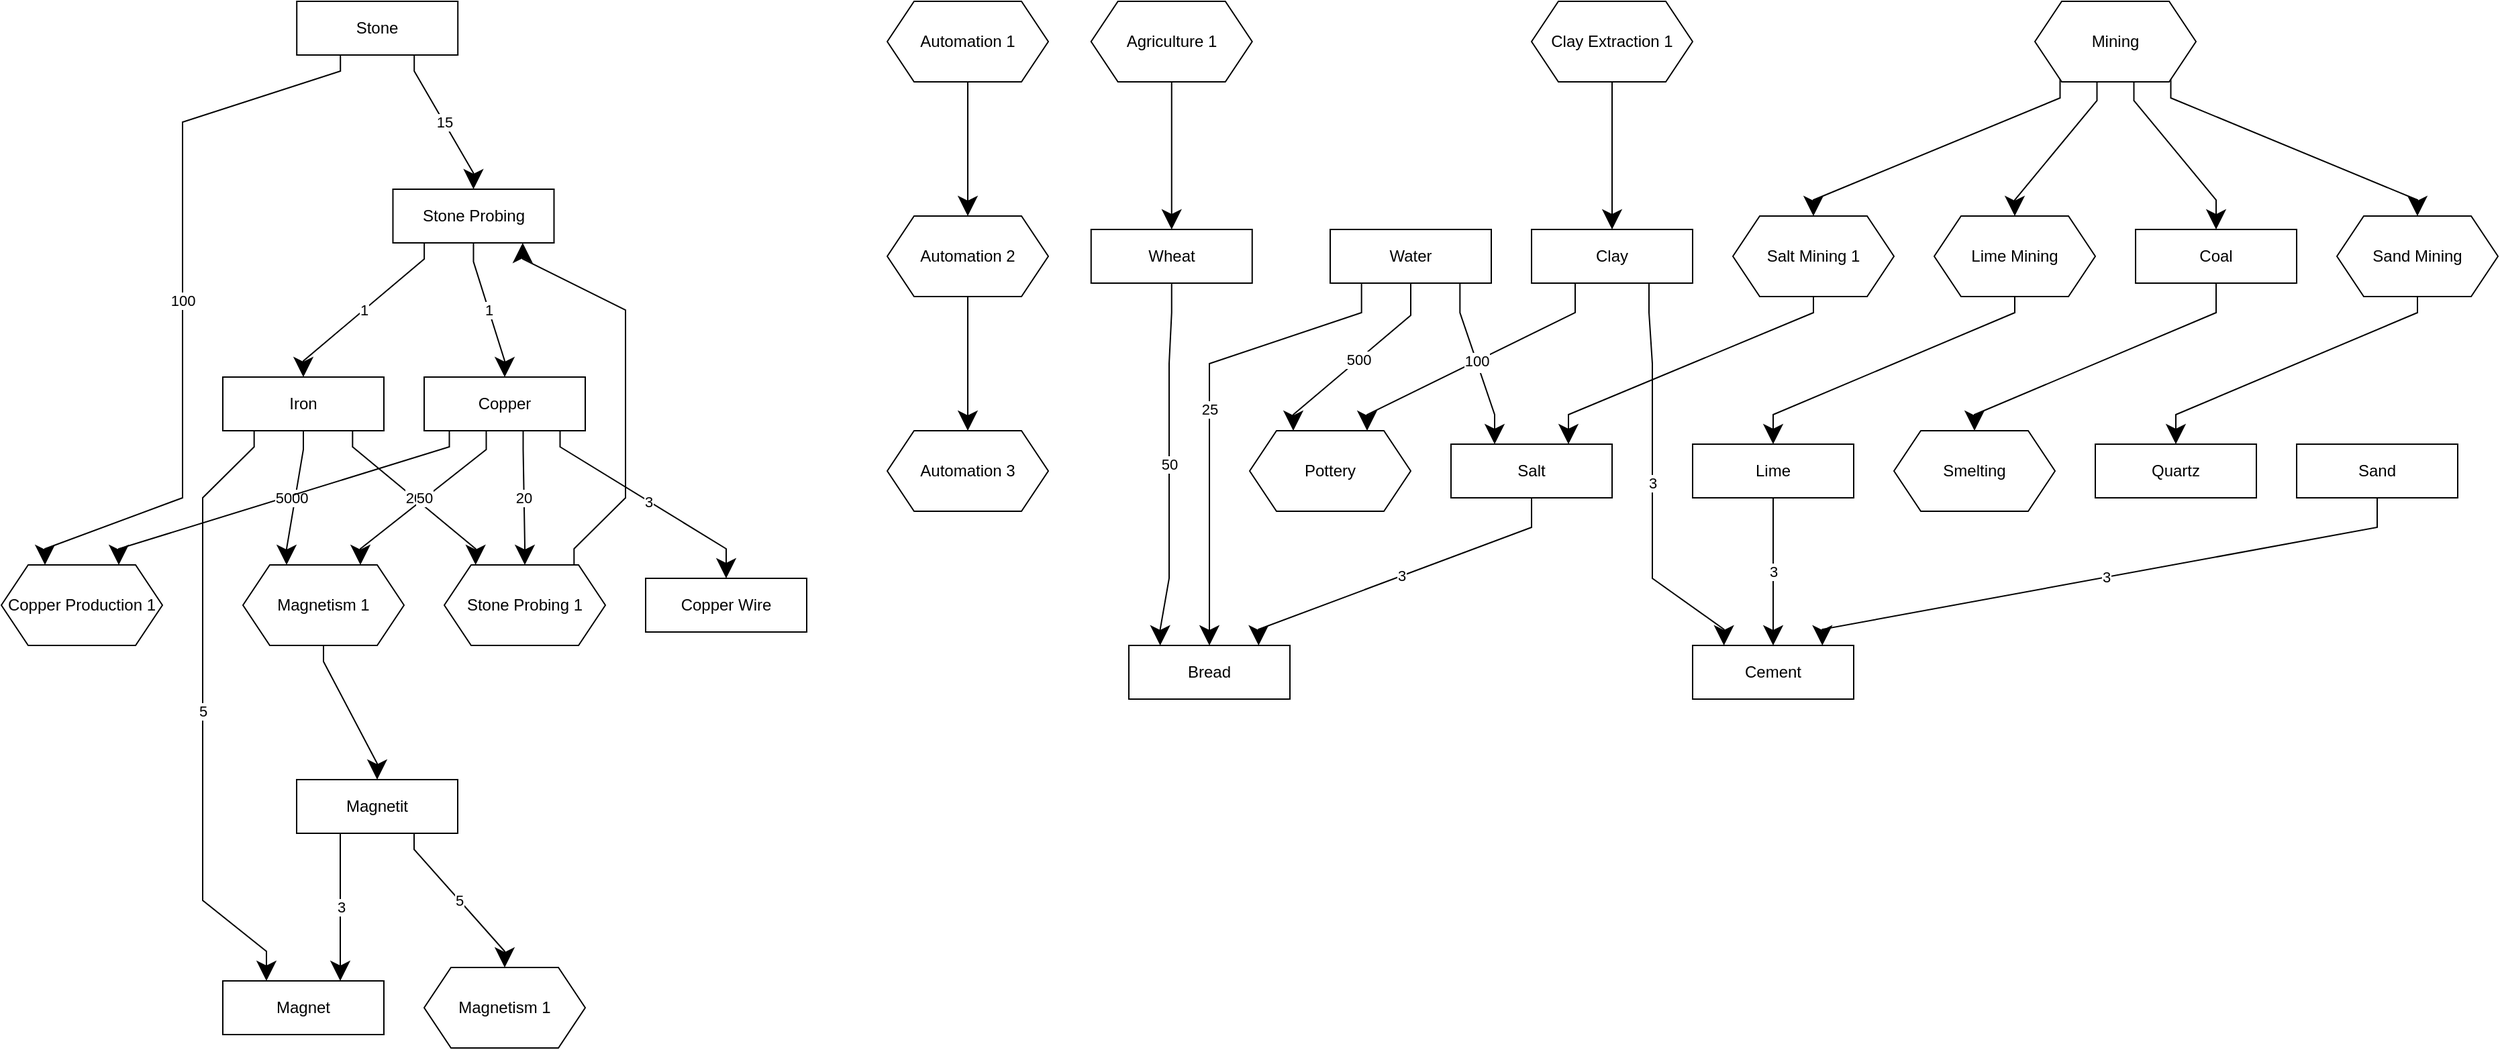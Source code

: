 <mxfile version="16.6.6" type="device"><diagram id="CeTVNoN6J5sdqTTeN6VV" name="Page-1"><mxGraphModel dx="1718" dy="928" grid="1" gridSize="10" guides="1" tooltips="0" connect="1" arrows="1" fold="1" page="0" pageScale="1" pageWidth="827" pageHeight="1169" math="0" shadow="0"><root><mxCell id="0"/><mxCell id="1" parent="0"/><mxCell id="TYY-OfF8i73t4bDMe9A3-23" value="100" style="edgeStyle=orthogonalEdgeStyle;orthogonalLoop=1;jettySize=auto;html=1;noEdgeStyle=1;orthogonal=1;endSize=12;rounded=0;" parent="1" source="TYY-OfF8i73t4bDMe9A3-15" target="TYY-OfF8i73t4bDMe9A3-21" edge="1"><mxGeometry relative="1" as="geometry"><Array as="points"><mxPoint x="225" y="334"/><mxPoint x="212.5" y="408"/></Array></mxGeometry></mxCell><mxCell id="TYY-OfF8i73t4bDMe9A3-30" value="20" style="edgeStyle=orthogonalEdgeStyle;orthogonalLoop=1;jettySize=auto;html=1;noEdgeStyle=1;orthogonal=1;endSize=12;rounded=0;" parent="1" source="TYY-OfF8i73t4bDMe9A3-15" target="TYY-OfF8i73t4bDMe9A3-29" edge="1"><mxGeometry relative="1" as="geometry"><Array as="points"><mxPoint x="261.667" y="332"/><mxPoint x="353.333" y="408"/></Array></mxGeometry></mxCell><mxCell id="TYY-OfF8i73t4bDMe9A3-37" value="5" style="edgeStyle=orthogonalEdgeStyle;orthogonalLoop=1;jettySize=auto;html=1;noEdgeStyle=1;orthogonal=1;endSize=12;rounded=0;" parent="1" source="TYY-OfF8i73t4bDMe9A3-15" target="TYY-OfF8i73t4bDMe9A3-35" edge="1"><mxGeometry relative="1" as="geometry"><Array as="points"><mxPoint x="188.333" y="332"/><mxPoint x="150" y="370"/><mxPoint x="150" y="530"/><mxPoint x="150" y="530"/><mxPoint x="150" y="670"/><mxPoint x="197.5" y="708"/></Array></mxGeometry></mxCell><mxCell id="TYY-OfF8i73t4bDMe9A3-15" value="Iron" style="rounded=0;whiteSpace=wrap;html=1;" parent="1" vertex="1"><mxGeometry x="165" y="280" width="120" height="40" as="geometry"/></mxCell><mxCell id="TYY-OfF8i73t4bDMe9A3-24" value="50" style="edgeStyle=orthogonalEdgeStyle;orthogonalLoop=1;jettySize=auto;html=1;noEdgeStyle=1;orthogonal=1;endSize=12;rounded=0;" parent="1" source="TYY-OfF8i73t4bDMe9A3-16" target="TYY-OfF8i73t4bDMe9A3-21" edge="1"><mxGeometry relative="1" as="geometry"><mxPoint x="260" y="360" as="targetPoint"/><Array as="points"><mxPoint x="361.25" y="334"/><mxPoint x="267.5" y="408"/></Array></mxGeometry></mxCell><mxCell id="TYY-OfF8i73t4bDMe9A3-27" value="50" style="edgeStyle=orthogonalEdgeStyle;orthogonalLoop=1;jettySize=auto;html=1;noEdgeStyle=1;orthogonal=1;endSize=12;rounded=0;" parent="1" source="TYY-OfF8i73t4bDMe9A3-16" target="TYY-OfF8i73t4bDMe9A3-26" edge="1"><mxGeometry relative="1" as="geometry"><Array as="points"><mxPoint x="333.75" y="332"/><mxPoint x="87.5" y="408"/></Array></mxGeometry></mxCell><mxCell id="TYY-OfF8i73t4bDMe9A3-31" value="20" style="edgeStyle=orthogonalEdgeStyle;orthogonalLoop=1;jettySize=auto;html=1;noEdgeStyle=1;orthogonal=1;endSize=12;rounded=0;" parent="1" source="TYY-OfF8i73t4bDMe9A3-16" target="TYY-OfF8i73t4bDMe9A3-29" edge="1"><mxGeometry relative="1" as="geometry"><Array as="points"><mxPoint x="388.75" y="334"/><mxPoint x="390" y="406"/></Array></mxGeometry></mxCell><mxCell id="TYY-OfF8i73t4bDMe9A3-38" value="3" style="edgeStyle=orthogonalEdgeStyle;orthogonalLoop=1;jettySize=auto;html=1;noEdgeStyle=1;orthogonal=1;endSize=12;rounded=0;" parent="1" source="TYY-OfF8i73t4bDMe9A3-16" target="TYY-OfF8i73t4bDMe9A3-34" edge="1"><mxGeometry relative="1" as="geometry"><Array as="points"><mxPoint x="416.25" y="332"/><mxPoint x="540" y="408"/></Array></mxGeometry></mxCell><mxCell id="TYY-OfF8i73t4bDMe9A3-16" value="Copper" style="rounded=0;whiteSpace=wrap;html=1;" parent="1" vertex="1"><mxGeometry x="315" y="280" width="120" height="40" as="geometry"/></mxCell><mxCell id="MSOPIZeujYxWpghLqatW-7" value="10" style="edgeStyle=orthogonalEdgeStyle;orthogonalLoop=1;jettySize=auto;html=1;noEdgeStyle=1;orthogonal=1;endSize=12;rounded=0;" edge="1" parent="1" source="TYY-OfF8i73t4bDMe9A3-17" target="MSOPIZeujYxWpghLqatW-5"><mxGeometry relative="1" as="geometry"><Array as="points"><mxPoint x="1086.667" y="232"/><mxPoint x="1112.5" y="308"/></Array></mxGeometry></mxCell><mxCell id="MSOPIZeujYxWpghLqatW-11" value="25" style="edgeStyle=orthogonalEdgeStyle;orthogonalLoop=1;jettySize=auto;html=1;noEdgeStyle=1;orthogonal=1;endSize=12;rounded=0;" edge="1" parent="1" source="TYY-OfF8i73t4bDMe9A3-17" target="MSOPIZeujYxWpghLqatW-8"><mxGeometry relative="1" as="geometry"><Array as="points"><mxPoint x="1013.333" y="232"/><mxPoint x="900" y="270"/><mxPoint x="900" y="430"/><mxPoint x="900" y="466"/></Array></mxGeometry></mxCell><mxCell id="MSOPIZeujYxWpghLqatW-18" value="500" style="edgeStyle=orthogonalEdgeStyle;orthogonalLoop=1;jettySize=auto;html=1;noEdgeStyle=1;orthogonal=1;endSize=12;rounded=0;" edge="1" parent="1" source="TYY-OfF8i73t4bDMe9A3-17" target="MSOPIZeujYxWpghLqatW-16"><mxGeometry relative="1" as="geometry"><Array as="points"><mxPoint x="1050" y="234"/><mxPoint x="962.5" y="308"/></Array></mxGeometry></mxCell><mxCell id="TYY-OfF8i73t4bDMe9A3-17" value="Water" style="rounded=0;whiteSpace=wrap;html=1;" parent="1" vertex="1"><mxGeometry x="990" y="170" width="120" height="40" as="geometry"/></mxCell><mxCell id="MSOPIZeujYxWpghLqatW-25" value="3" style="edgeStyle=orthogonalEdgeStyle;orthogonalLoop=1;jettySize=auto;html=1;noEdgeStyle=1;orthogonal=1;endSize=12;rounded=0;" edge="1" parent="1" source="TYY-OfF8i73t4bDMe9A3-18" target="MSOPIZeujYxWpghLqatW-22"><mxGeometry relative="1" as="geometry"><Array as="points"><mxPoint x="1770" y="392"/><mxPoint x="1356.667" y="468"/></Array></mxGeometry></mxCell><mxCell id="TYY-OfF8i73t4bDMe9A3-18" value="Sand" style="rounded=0;whiteSpace=wrap;html=1;" parent="1" vertex="1"><mxGeometry x="1710" y="330" width="120" height="40" as="geometry"/></mxCell><mxCell id="TYY-OfF8i73t4bDMe9A3-28" value="100" style="edgeStyle=orthogonalEdgeStyle;orthogonalLoop=1;jettySize=auto;html=1;noEdgeStyle=1;orthogonal=1;endSize=12;rounded=0;" parent="1" source="TYY-OfF8i73t4bDMe9A3-19" target="TYY-OfF8i73t4bDMe9A3-26" edge="1"><mxGeometry relative="1" as="geometry"><Array as="points"><mxPoint x="252.607" y="52"/><mxPoint x="135" y="90"/><mxPoint x="135" y="230"/><mxPoint x="135" y="230"/><mxPoint x="135" y="370"/><mxPoint x="32.5" y="408"/></Array></mxGeometry></mxCell><mxCell id="TYY-OfF8i73t4bDMe9A3-41" value="15" style="edgeStyle=orthogonalEdgeStyle;orthogonalLoop=1;jettySize=auto;html=1;noEdgeStyle=1;orthogonal=1;endSize=12;rounded=0;" parent="1" source="TYY-OfF8i73t4bDMe9A3-19" target="TYY-OfF8i73t4bDMe9A3-39" edge="1"><mxGeometry relative="1" as="geometry"><Array as="points"><mxPoint x="307.607" y="52"/><mxPoint x="351.738" y="128"/></Array></mxGeometry></mxCell><mxCell id="TYY-OfF8i73t4bDMe9A3-19" value="Stone" style="rounded=0;whiteSpace=wrap;html=1;" parent="1" vertex="1"><mxGeometry x="220.107" width="120" height="40" as="geometry"/></mxCell><mxCell id="TYY-OfF8i73t4bDMe9A3-33" value="5" style="edgeStyle=orthogonalEdgeStyle;orthogonalLoop=1;jettySize=auto;html=1;noEdgeStyle=1;orthogonal=1;endSize=12;rounded=0;" parent="1" source="TYY-OfF8i73t4bDMe9A3-20" target="TYY-OfF8i73t4bDMe9A3-32" edge="1"><mxGeometry relative="1" as="geometry"><Array as="points"><mxPoint x="307.5" y="632"/><mxPoint x="375" y="708"/></Array></mxGeometry></mxCell><mxCell id="TYY-OfF8i73t4bDMe9A3-36" value="3" style="edgeStyle=orthogonalEdgeStyle;orthogonalLoop=1;jettySize=auto;html=1;noEdgeStyle=1;orthogonal=1;endSize=12;rounded=0;" parent="1" source="TYY-OfF8i73t4bDMe9A3-20" target="TYY-OfF8i73t4bDMe9A3-35" edge="1"><mxGeometry relative="1" as="geometry"><Array as="points"><mxPoint x="252.5" y="632"/><mxPoint x="252.5" y="708"/></Array></mxGeometry></mxCell><mxCell id="TYY-OfF8i73t4bDMe9A3-20" value="Magnetit" style="rounded=0;whiteSpace=wrap;html=1;" parent="1" vertex="1"><mxGeometry x="220" y="580" width="120" height="40" as="geometry"/></mxCell><mxCell id="TYY-OfF8i73t4bDMe9A3-25" style="edgeStyle=orthogonalEdgeStyle;orthogonalLoop=1;jettySize=auto;html=1;noEdgeStyle=1;orthogonal=1;endSize=12;rounded=0;" parent="1" source="TYY-OfF8i73t4bDMe9A3-21" target="TYY-OfF8i73t4bDMe9A3-20" edge="1"><mxGeometry relative="1" as="geometry"><Array as="points"><mxPoint x="240" y="492"/><mxPoint x="280" y="568"/></Array></mxGeometry></mxCell><mxCell id="TYY-OfF8i73t4bDMe9A3-21" value="Magnetism 1" style="shape=hexagon;perimeter=hexagonPerimeter2;whiteSpace=wrap;html=1;fixedSize=1;" parent="1" vertex="1"><mxGeometry x="180" y="420" width="120" height="60" as="geometry"/></mxCell><mxCell id="TYY-OfF8i73t4bDMe9A3-26" value="Copper Production 1" style="shape=hexagon;perimeter=hexagonPerimeter2;whiteSpace=wrap;html=1;fixedSize=1;" parent="1" vertex="1"><mxGeometry y="420" width="120" height="60" as="geometry"/></mxCell><mxCell id="TYY-OfF8i73t4bDMe9A3-40" style="edgeStyle=orthogonalEdgeStyle;orthogonalLoop=1;jettySize=auto;html=1;noEdgeStyle=1;orthogonal=1;endSize=12;rounded=0;" parent="1" source="TYY-OfF8i73t4bDMe9A3-29" target="TYY-OfF8i73t4bDMe9A3-39" edge="1"><mxGeometry relative="1" as="geometry"><Array as="points"><mxPoint x="426.667" y="408"/><mxPoint x="465" y="370"/><mxPoint x="465" y="230"/><mxPoint x="388.405" y="192"/></Array></mxGeometry></mxCell><mxCell id="TYY-OfF8i73t4bDMe9A3-29" value="Stone Probing 1" style="shape=hexagon;perimeter=hexagonPerimeter2;whiteSpace=wrap;html=1;fixedSize=1;" parent="1" vertex="1"><mxGeometry x="330" y="420" width="120" height="60" as="geometry"/></mxCell><mxCell id="TYY-OfF8i73t4bDMe9A3-32" value="Magnetism 1" style="shape=hexagon;perimeter=hexagonPerimeter2;whiteSpace=wrap;html=1;fixedSize=1;" parent="1" vertex="1"><mxGeometry x="315" y="720" width="120" height="60" as="geometry"/></mxCell><mxCell id="TYY-OfF8i73t4bDMe9A3-34" value="Copper Wire" style="rounded=0;whiteSpace=wrap;html=1;" parent="1" vertex="1"><mxGeometry x="480" y="430" width="120" height="40" as="geometry"/></mxCell><mxCell id="TYY-OfF8i73t4bDMe9A3-35" value="Magnet" style="rounded=0;whiteSpace=wrap;html=1;" parent="1" vertex="1"><mxGeometry x="165" y="730" width="120" height="40" as="geometry"/></mxCell><mxCell id="TYY-OfF8i73t4bDMe9A3-42" value="1" style="edgeStyle=orthogonalEdgeStyle;orthogonalLoop=1;jettySize=auto;html=1;noEdgeStyle=1;orthogonal=1;endSize=12;rounded=0;" parent="1" source="TYY-OfF8i73t4bDMe9A3-39" target="TYY-OfF8i73t4bDMe9A3-15" edge="1"><mxGeometry relative="1" as="geometry"><Array as="points"><mxPoint x="315.072" y="192"/><mxPoint x="225" y="268"/></Array></mxGeometry></mxCell><mxCell id="TYY-OfF8i73t4bDMe9A3-43" value="1" style="edgeStyle=orthogonalEdgeStyle;orthogonalLoop=1;jettySize=auto;html=1;noEdgeStyle=1;orthogonal=1;endSize=12;rounded=0;" parent="1" source="TYY-OfF8i73t4bDMe9A3-39" target="TYY-OfF8i73t4bDMe9A3-16" edge="1"><mxGeometry relative="1" as="geometry"><Array as="points"><mxPoint x="351.738" y="194"/><mxPoint x="375" y="268"/></Array></mxGeometry></mxCell><mxCell id="TYY-OfF8i73t4bDMe9A3-39" value="Stone Probing" style="rounded=0;whiteSpace=wrap;html=1;" parent="1" vertex="1"><mxGeometry x="291.738" y="140" width="120" height="40" as="geometry"/></mxCell><mxCell id="MSOPIZeujYxWpghLqatW-3" style="edgeStyle=orthogonalEdgeStyle;orthogonalLoop=1;jettySize=auto;html=1;noEdgeStyle=1;orthogonal=1;endSize=12;rounded=0;" edge="1" parent="1" source="MSOPIZeujYxWpghLqatW-1" target="MSOPIZeujYxWpghLqatW-2"><mxGeometry relative="1" as="geometry"><Array as="points"><mxPoint x="871.875" y="72"/><mxPoint x="871.875" y="148"/></Array></mxGeometry></mxCell><mxCell id="MSOPIZeujYxWpghLqatW-1" value="Agriculture 1" style="shape=hexagon;perimeter=hexagonPerimeter2;whiteSpace=wrap;html=1;fixedSize=1;" vertex="1" parent="1"><mxGeometry x="811.875" width="120" height="60" as="geometry"/></mxCell><mxCell id="MSOPIZeujYxWpghLqatW-9" value="50" style="edgeStyle=orthogonalEdgeStyle;orthogonalLoop=1;jettySize=auto;html=1;noEdgeStyle=1;orthogonal=1;endSize=12;rounded=0;" edge="1" parent="1" source="MSOPIZeujYxWpghLqatW-2" target="MSOPIZeujYxWpghLqatW-8"><mxGeometry relative="1" as="geometry"><Array as="points"><mxPoint x="871.875" y="232"/><mxPoint x="870" y="270"/><mxPoint x="870" y="430"/><mxPoint x="863.333" y="468"/></Array></mxGeometry></mxCell><mxCell id="MSOPIZeujYxWpghLqatW-2" value="Wheat" style="rounded=0;whiteSpace=wrap;html=1;" vertex="1" parent="1"><mxGeometry x="811.875" y="170" width="120" height="40" as="geometry"/></mxCell><mxCell id="MSOPIZeujYxWpghLqatW-6" style="edgeStyle=orthogonalEdgeStyle;orthogonalLoop=1;jettySize=auto;html=1;noEdgeStyle=1;orthogonal=1;endSize=12;rounded=0;" edge="1" parent="1" source="MSOPIZeujYxWpghLqatW-4" target="MSOPIZeujYxWpghLqatW-5"><mxGeometry relative="1" as="geometry"><Array as="points"><mxPoint x="1350" y="232"/><mxPoint x="1167.5" y="308"/></Array></mxGeometry></mxCell><mxCell id="MSOPIZeujYxWpghLqatW-4" value="Salt Mining 1" style="shape=hexagon;perimeter=hexagonPerimeter2;whiteSpace=wrap;html=1;fixedSize=1;" vertex="1" parent="1"><mxGeometry x="1290" y="160" width="120" height="60" as="geometry"/></mxCell><mxCell id="MSOPIZeujYxWpghLqatW-10" value="3" style="edgeStyle=orthogonalEdgeStyle;orthogonalLoop=1;jettySize=auto;html=1;noEdgeStyle=1;orthogonal=1;endSize=12;rounded=0;" edge="1" parent="1" source="MSOPIZeujYxWpghLqatW-5" target="MSOPIZeujYxWpghLqatW-8"><mxGeometry relative="1" as="geometry"><Array as="points"><mxPoint x="1140" y="392"/><mxPoint x="936.667" y="468"/></Array></mxGeometry></mxCell><mxCell id="MSOPIZeujYxWpghLqatW-5" value="Salt" style="rounded=0;whiteSpace=wrap;html=1;" vertex="1" parent="1"><mxGeometry x="1080" y="330" width="120" height="40" as="geometry"/></mxCell><mxCell id="MSOPIZeujYxWpghLqatW-8" value="Bread" style="rounded=0;whiteSpace=wrap;html=1;" vertex="1" parent="1"><mxGeometry x="840" y="480" width="120" height="40" as="geometry"/></mxCell><mxCell id="MSOPIZeujYxWpghLqatW-36" style="edgeStyle=orthogonalEdgeStyle;shape=connector;rounded=0;orthogonalLoop=1;jettySize=auto;html=1;labelBackgroundColor=default;fontFamily=Helvetica;fontSize=11;fontColor=default;endArrow=classic;endSize=12;strokeColor=default;noEdgeStyle=1;orthogonal=1;" edge="1" parent="1" source="MSOPIZeujYxWpghLqatW-12" target="MSOPIZeujYxWpghLqatW-35"><mxGeometry relative="1" as="geometry"><Array as="points"><mxPoint x="1650" y="232"/><mxPoint x="1470" y="308"/></Array></mxGeometry></mxCell><mxCell id="MSOPIZeujYxWpghLqatW-12" value="Coal" style="rounded=0;whiteSpace=wrap;html=1;" vertex="1" parent="1"><mxGeometry x="1590" y="170" width="120" height="40" as="geometry"/></mxCell><mxCell id="MSOPIZeujYxWpghLqatW-15" style="edgeStyle=orthogonalEdgeStyle;orthogonalLoop=1;jettySize=auto;html=1;noEdgeStyle=1;orthogonal=1;endSize=12;rounded=0;" edge="1" parent="1" source="MSOPIZeujYxWpghLqatW-13" target="MSOPIZeujYxWpghLqatW-14"><mxGeometry relative="1" as="geometry"><Array as="points"><mxPoint x="1200" y="72"/><mxPoint x="1200" y="148"/></Array></mxGeometry></mxCell><mxCell id="MSOPIZeujYxWpghLqatW-13" value="Clay Extraction 1" style="shape=hexagon;perimeter=hexagonPerimeter2;whiteSpace=wrap;html=1;fixedSize=1;" vertex="1" parent="1"><mxGeometry x="1140" width="120" height="60" as="geometry"/></mxCell><mxCell id="MSOPIZeujYxWpghLqatW-17" value="100" style="edgeStyle=orthogonalEdgeStyle;orthogonalLoop=1;jettySize=auto;html=1;noEdgeStyle=1;orthogonal=1;endSize=12;rounded=0;" edge="1" parent="1" source="MSOPIZeujYxWpghLqatW-14" target="MSOPIZeujYxWpghLqatW-16"><mxGeometry relative="1" as="geometry"><Array as="points"><mxPoint x="1172.5" y="232"/><mxPoint x="1017.5" y="308"/></Array></mxGeometry></mxCell><mxCell id="MSOPIZeujYxWpghLqatW-23" value="3" style="edgeStyle=orthogonalEdgeStyle;orthogonalLoop=1;jettySize=auto;html=1;noEdgeStyle=1;orthogonal=1;endSize=12;rounded=0;" edge="1" parent="1" source="MSOPIZeujYxWpghLqatW-14" target="MSOPIZeujYxWpghLqatW-22"><mxGeometry relative="1" as="geometry"><Array as="points"><mxPoint x="1227.5" y="232"/><mxPoint x="1230" y="270"/><mxPoint x="1230" y="430"/><mxPoint x="1283.333" y="468"/></Array></mxGeometry></mxCell><mxCell id="MSOPIZeujYxWpghLqatW-14" value="Clay" style="rounded=0;whiteSpace=wrap;html=1;" vertex="1" parent="1"><mxGeometry x="1140" y="170" width="120" height="40" as="geometry"/></mxCell><mxCell id="MSOPIZeujYxWpghLqatW-16" value="Pottery" style="shape=hexagon;perimeter=hexagonPerimeter2;whiteSpace=wrap;html=1;fixedSize=1;" vertex="1" parent="1"><mxGeometry x="930" y="320" width="120" height="60" as="geometry"/></mxCell><mxCell id="MSOPIZeujYxWpghLqatW-24" value="3" style="edgeStyle=orthogonalEdgeStyle;orthogonalLoop=1;jettySize=auto;html=1;noEdgeStyle=1;orthogonal=1;endSize=12;rounded=0;" edge="1" parent="1" source="MSOPIZeujYxWpghLqatW-19" target="MSOPIZeujYxWpghLqatW-22"><mxGeometry relative="1" as="geometry"><Array as="points"><mxPoint x="1320" y="392"/><mxPoint x="1320" y="466"/></Array></mxGeometry></mxCell><mxCell id="MSOPIZeujYxWpghLqatW-19" value="Lime" style="rounded=0;whiteSpace=wrap;html=1;" vertex="1" parent="1"><mxGeometry x="1260" y="330" width="120" height="40" as="geometry"/></mxCell><mxCell id="MSOPIZeujYxWpghLqatW-21" style="edgeStyle=orthogonalEdgeStyle;orthogonalLoop=1;jettySize=auto;html=1;noEdgeStyle=1;orthogonal=1;endSize=12;rounded=0;" edge="1" parent="1" source="MSOPIZeujYxWpghLqatW-20" target="MSOPIZeujYxWpghLqatW-19"><mxGeometry relative="1" as="geometry"><Array as="points"><mxPoint x="1500" y="232"/><mxPoint x="1320" y="308"/></Array></mxGeometry></mxCell><mxCell id="MSOPIZeujYxWpghLqatW-20" value="Lime Mining" style="shape=hexagon;perimeter=hexagonPerimeter2;whiteSpace=wrap;html=1;fixedSize=1;" vertex="1" parent="1"><mxGeometry x="1440" y="160" width="120" height="60" as="geometry"/></mxCell><mxCell id="MSOPIZeujYxWpghLqatW-22" value="Cement" style="rounded=0;whiteSpace=wrap;html=1;" vertex="1" parent="1"><mxGeometry x="1260" y="480" width="120" height="40" as="geometry"/></mxCell><mxCell id="MSOPIZeujYxWpghLqatW-28" style="edgeStyle=orthogonalEdgeStyle;orthogonalLoop=1;jettySize=auto;html=1;noEdgeStyle=1;orthogonal=1;endSize=12;rounded=0;" edge="1" parent="1" source="MSOPIZeujYxWpghLqatW-26" target="MSOPIZeujYxWpghLqatW-27"><mxGeometry relative="1" as="geometry"><Array as="points"><mxPoint x="720" y="72"/><mxPoint x="720" y="148"/></Array></mxGeometry></mxCell><mxCell id="MSOPIZeujYxWpghLqatW-26" value="Automation 1" style="shape=hexagon;perimeter=hexagonPerimeter2;whiteSpace=wrap;html=1;fixedSize=1;" vertex="1" parent="1"><mxGeometry x="660" width="120" height="60" as="geometry"/></mxCell><mxCell id="MSOPIZeujYxWpghLqatW-30" style="edgeStyle=orthogonalEdgeStyle;orthogonalLoop=1;jettySize=auto;html=1;noEdgeStyle=1;orthogonal=1;endSize=12;rounded=0;" edge="1" parent="1" source="MSOPIZeujYxWpghLqatW-27" target="MSOPIZeujYxWpghLqatW-29"><mxGeometry relative="1" as="geometry"><Array as="points"><mxPoint x="720" y="232"/><mxPoint x="720" y="308"/></Array></mxGeometry></mxCell><mxCell id="MSOPIZeujYxWpghLqatW-27" value="Automation 2" style="shape=hexagon;perimeter=hexagonPerimeter2;whiteSpace=wrap;html=1;fixedSize=1;" vertex="1" parent="1"><mxGeometry x="660" y="160" width="120" height="60" as="geometry"/></mxCell><mxCell id="MSOPIZeujYxWpghLqatW-29" value="Automation 3" style="shape=hexagon;perimeter=hexagonPerimeter2;whiteSpace=wrap;html=1;fixedSize=1;" vertex="1" parent="1"><mxGeometry x="660" y="320" width="120" height="60" as="geometry"/></mxCell><mxCell id="MSOPIZeujYxWpghLqatW-34" style="edgeStyle=orthogonalEdgeStyle;shape=connector;rounded=0;orthogonalLoop=1;jettySize=auto;html=1;labelBackgroundColor=default;fontFamily=Helvetica;fontSize=11;fontColor=default;endArrow=classic;endSize=12;strokeColor=default;noEdgeStyle=1;orthogonal=1;" edge="1" parent="1" source="MSOPIZeujYxWpghLqatW-32" target="MSOPIZeujYxWpghLqatW-33"><mxGeometry relative="1" as="geometry"><Array as="points"><mxPoint x="1800" y="232"/><mxPoint x="1620" y="308"/></Array></mxGeometry></mxCell><mxCell id="MSOPIZeujYxWpghLqatW-32" value="Sand Mining" style="shape=hexagon;perimeter=hexagonPerimeter2;whiteSpace=wrap;html=1;fixedSize=1;" vertex="1" parent="1"><mxGeometry x="1740" y="160" width="120" height="60" as="geometry"/></mxCell><mxCell id="MSOPIZeujYxWpghLqatW-33" value="Quartz" style="rounded=0;whiteSpace=wrap;html=1;" vertex="1" parent="1"><mxGeometry x="1560" y="330" width="120" height="40" as="geometry"/></mxCell><mxCell id="MSOPIZeujYxWpghLqatW-35" value="Smelting" style="shape=hexagon;perimeter=hexagonPerimeter2;whiteSpace=wrap;html=1;fixedSize=1;" vertex="1" parent="1"><mxGeometry x="1410" y="320" width="120" height="60" as="geometry"/></mxCell><mxCell id="MSOPIZeujYxWpghLqatW-38" style="edgeStyle=orthogonalEdgeStyle;shape=connector;rounded=0;orthogonalLoop=1;jettySize=auto;html=1;labelBackgroundColor=default;fontFamily=Helvetica;fontSize=11;fontColor=default;endArrow=classic;endSize=12;strokeColor=default;noEdgeStyle=1;orthogonal=1;" edge="1" parent="1" source="MSOPIZeujYxWpghLqatW-37" target="MSOPIZeujYxWpghLqatW-20"><mxGeometry relative="1" as="geometry"><Array as="points"><mxPoint x="1561.25" y="74"/><mxPoint x="1500" y="148"/></Array></mxGeometry></mxCell><mxCell id="MSOPIZeujYxWpghLqatW-39" style="edgeStyle=orthogonalEdgeStyle;shape=connector;rounded=0;orthogonalLoop=1;jettySize=auto;html=1;labelBackgroundColor=default;fontFamily=Helvetica;fontSize=11;fontColor=default;endArrow=classic;endSize=12;strokeColor=default;noEdgeStyle=1;orthogonal=1;" edge="1" parent="1" source="MSOPIZeujYxWpghLqatW-37" target="MSOPIZeujYxWpghLqatW-12"><mxGeometry relative="1" as="geometry"><Array as="points"><mxPoint x="1588.75" y="74"/><mxPoint x="1650" y="148"/></Array></mxGeometry></mxCell><mxCell id="MSOPIZeujYxWpghLqatW-40" style="edgeStyle=orthogonalEdgeStyle;shape=connector;rounded=0;orthogonalLoop=1;jettySize=auto;html=1;labelBackgroundColor=default;fontFamily=Helvetica;fontSize=11;fontColor=default;endArrow=classic;endSize=12;strokeColor=default;noEdgeStyle=1;orthogonal=1;" edge="1" parent="1" source="MSOPIZeujYxWpghLqatW-37" target="MSOPIZeujYxWpghLqatW-32"><mxGeometry relative="1" as="geometry"><Array as="points"><mxPoint x="1616.25" y="72"/><mxPoint x="1800" y="148"/></Array></mxGeometry></mxCell><mxCell id="MSOPIZeujYxWpghLqatW-41" style="edgeStyle=orthogonalEdgeStyle;shape=connector;rounded=0;orthogonalLoop=1;jettySize=auto;html=1;labelBackgroundColor=default;fontFamily=Helvetica;fontSize=11;fontColor=default;endArrow=classic;endSize=12;strokeColor=default;noEdgeStyle=1;orthogonal=1;" edge="1" parent="1" source="MSOPIZeujYxWpghLqatW-37" target="MSOPIZeujYxWpghLqatW-4"><mxGeometry relative="1" as="geometry"><Array as="points"><mxPoint x="1533.75" y="72"/><mxPoint x="1350" y="148"/></Array></mxGeometry></mxCell><mxCell id="MSOPIZeujYxWpghLqatW-37" value="Mining" style="shape=hexagon;perimeter=hexagonPerimeter2;whiteSpace=wrap;html=1;fixedSize=1;" vertex="1" parent="1"><mxGeometry x="1515" width="120" height="60" as="geometry"/></mxCell></root></mxGraphModel></diagram></mxfile>